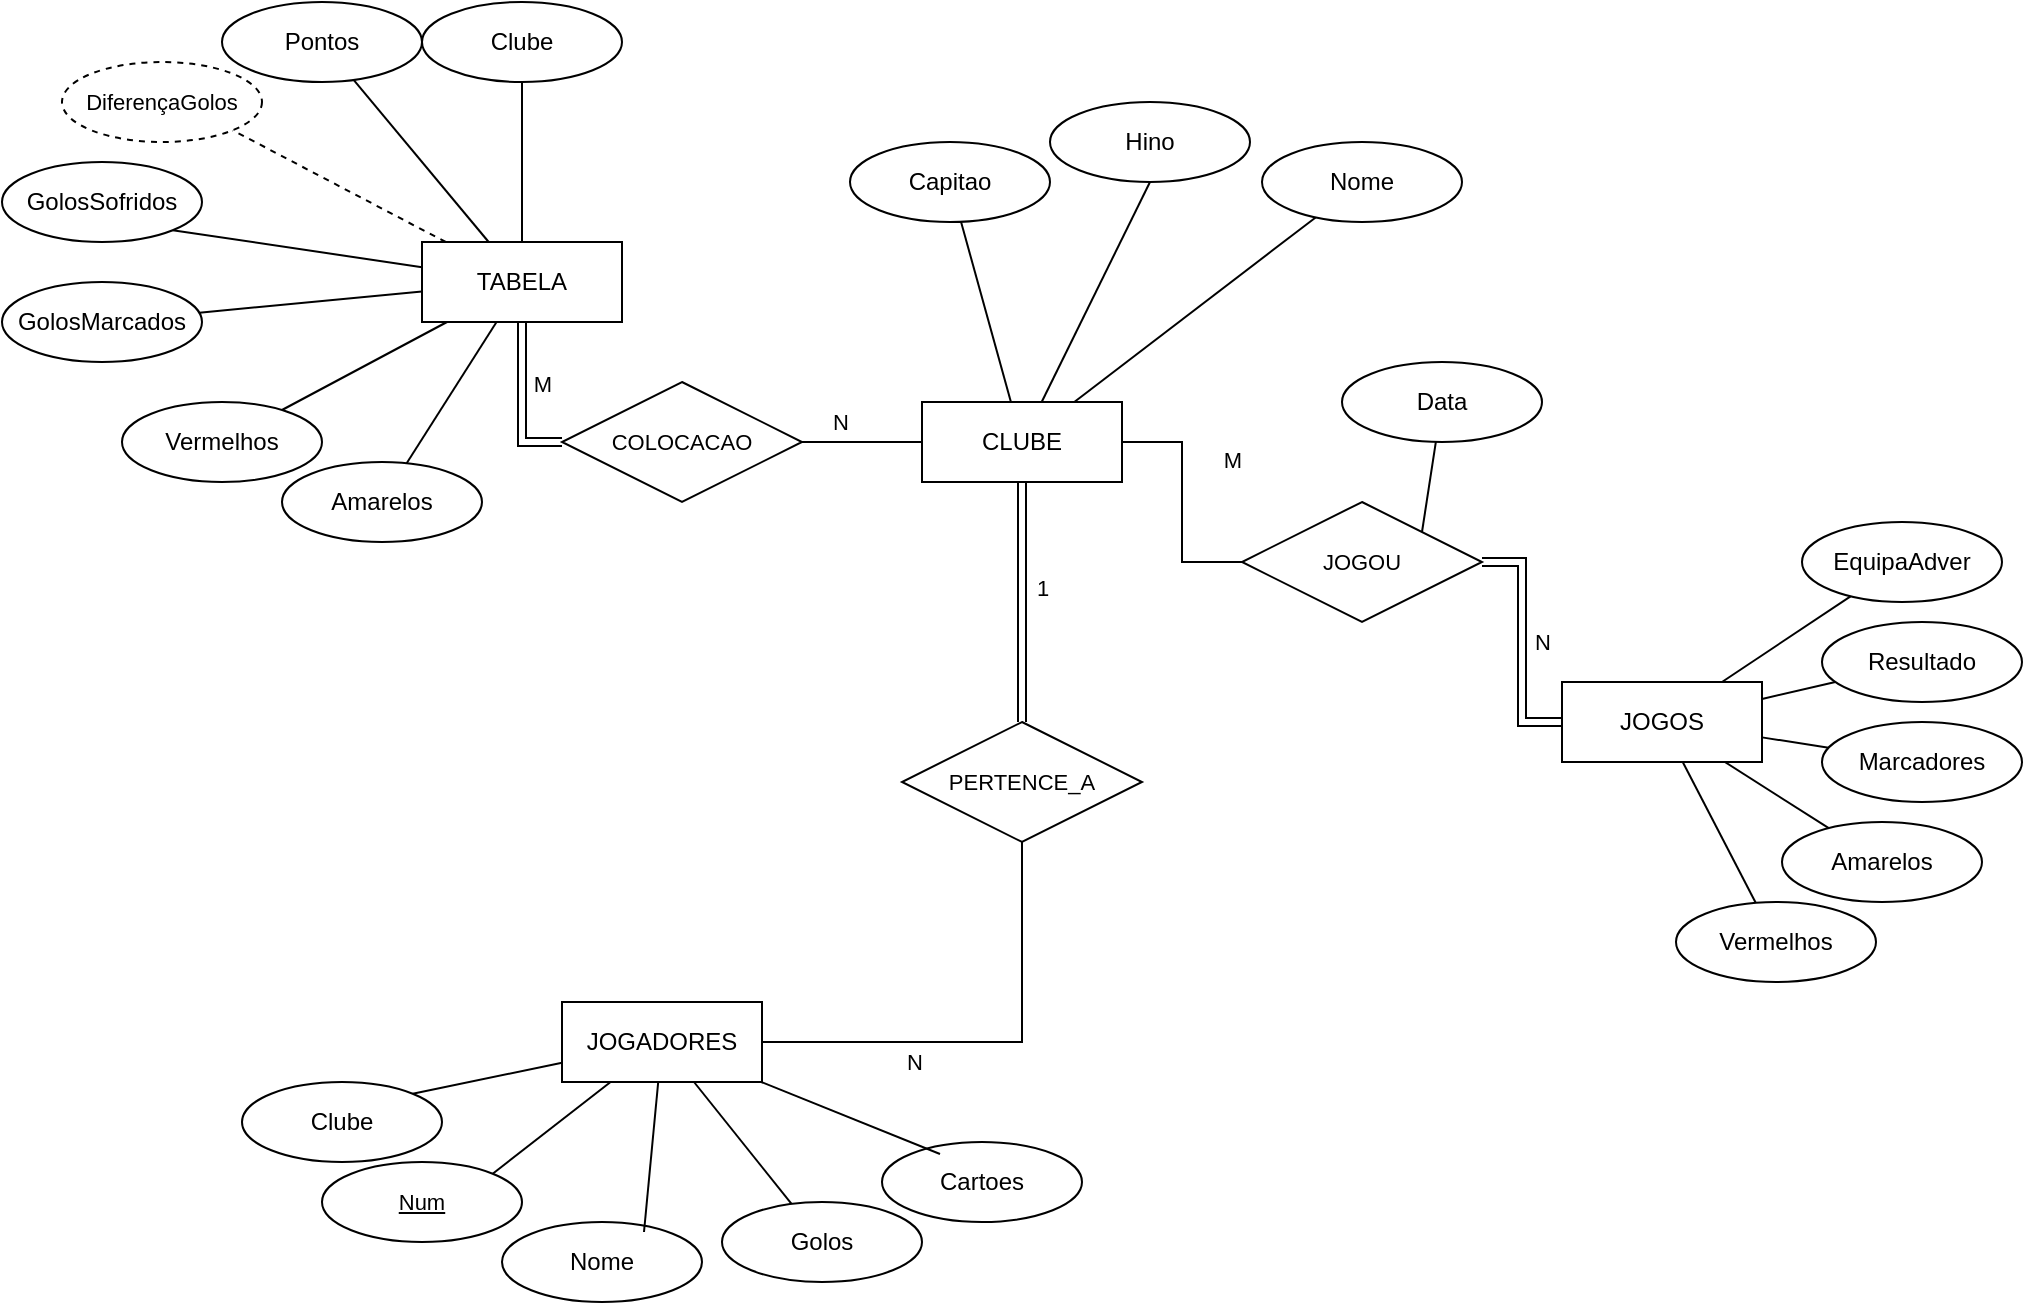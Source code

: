 <mxfile version="28.2.5">
  <diagram name="Página-1" id="o2nKE_NYRjv-4F8e_mK3">
    <mxGraphModel dx="2013" dy="755" grid="1" gridSize="10" guides="1" tooltips="1" connect="1" arrows="1" fold="1" page="1" pageScale="1" pageWidth="827" pageHeight="1169" math="0" shadow="0">
      <root>
        <mxCell id="0" />
        <mxCell id="1" parent="0" />
        <mxCell id="yfQq6Dmh8gri8vMIU5F2-6" value="" style="rounded=0;orthogonalLoop=1;jettySize=auto;html=1;endArrow=none;endFill=0;" edge="1" parent="1" source="hTD4xYwQKq1XY90gXdqR-2" target="hTD4xYwQKq1XY90gXdqR-8">
          <mxGeometry relative="1" as="geometry" />
        </mxCell>
        <mxCell id="yfQq6Dmh8gri8vMIU5F2-7" style="edgeStyle=none;shape=connector;rounded=0;orthogonalLoop=1;jettySize=auto;html=1;entryX=0.5;entryY=1;entryDx=0;entryDy=0;strokeColor=default;align=center;verticalAlign=middle;fontFamily=Helvetica;fontSize=11;fontColor=default;labelBackgroundColor=default;endArrow=none;endFill=0;" edge="1" parent="1" source="hTD4xYwQKq1XY90gXdqR-2" target="hTD4xYwQKq1XY90gXdqR-9">
          <mxGeometry relative="1" as="geometry" />
        </mxCell>
        <mxCell id="yfQq6Dmh8gri8vMIU5F2-8" style="edgeStyle=none;shape=connector;rounded=0;orthogonalLoop=1;jettySize=auto;html=1;strokeColor=default;align=center;verticalAlign=middle;fontFamily=Helvetica;fontSize=11;fontColor=default;labelBackgroundColor=default;endArrow=none;endFill=0;" edge="1" parent="1" source="hTD4xYwQKq1XY90gXdqR-2" target="hTD4xYwQKq1XY90gXdqR-7">
          <mxGeometry relative="1" as="geometry" />
        </mxCell>
        <mxCell id="yfQq6Dmh8gri8vMIU5F2-27" style="shape=link;rounded=0;orthogonalLoop=1;jettySize=auto;html=1;entryX=0.5;entryY=0;entryDx=0;entryDy=0;strokeColor=default;align=center;verticalAlign=middle;fontFamily=Helvetica;fontSize=11;fontColor=default;labelBackgroundColor=default;endArrow=none;endFill=0;edgeStyle=orthogonalEdgeStyle;" edge="1" parent="1" source="hTD4xYwQKq1XY90gXdqR-2" target="yfQq6Dmh8gri8vMIU5F2-26">
          <mxGeometry relative="1" as="geometry" />
        </mxCell>
        <mxCell id="yfQq6Dmh8gri8vMIU5F2-30" value="1" style="edgeLabel;html=1;align=center;verticalAlign=middle;resizable=0;points=[];fontFamily=Helvetica;fontSize=11;fontColor=default;labelBackgroundColor=default;" vertex="1" connectable="0" parent="yfQq6Dmh8gri8vMIU5F2-27">
          <mxGeometry x="-0.233" y="1" relative="1" as="geometry">
            <mxPoint x="9" y="7" as="offset" />
          </mxGeometry>
        </mxCell>
        <mxCell id="yfQq6Dmh8gri8vMIU5F2-34" style="edgeStyle=orthogonalEdgeStyle;shape=connector;rounded=0;orthogonalLoop=1;jettySize=auto;html=1;entryX=0;entryY=0.5;entryDx=0;entryDy=0;strokeColor=default;align=center;verticalAlign=middle;fontFamily=Helvetica;fontSize=11;fontColor=default;labelBackgroundColor=default;endArrow=none;endFill=0;" edge="1" parent="1" source="hTD4xYwQKq1XY90gXdqR-2" target="yfQq6Dmh8gri8vMIU5F2-32">
          <mxGeometry relative="1" as="geometry" />
        </mxCell>
        <mxCell id="yfQq6Dmh8gri8vMIU5F2-38" value="M" style="edgeLabel;html=1;align=center;verticalAlign=middle;resizable=0;points=[];fontFamily=Helvetica;fontSize=11;fontColor=default;labelBackgroundColor=default;" vertex="1" connectable="0" parent="yfQq6Dmh8gri8vMIU5F2-34">
          <mxGeometry x="-0.218" y="2" relative="1" as="geometry">
            <mxPoint x="23" y="-8" as="offset" />
          </mxGeometry>
        </mxCell>
        <mxCell id="yfQq6Dmh8gri8vMIU5F2-41" style="edgeStyle=orthogonalEdgeStyle;shape=connector;rounded=0;orthogonalLoop=1;jettySize=auto;html=1;entryX=1;entryY=0.5;entryDx=0;entryDy=0;strokeColor=default;align=center;verticalAlign=middle;fontFamily=Helvetica;fontSize=11;fontColor=default;labelBackgroundColor=default;endArrow=none;endFill=0;" edge="1" parent="1" source="hTD4xYwQKq1XY90gXdqR-2" target="yfQq6Dmh8gri8vMIU5F2-39">
          <mxGeometry relative="1" as="geometry" />
        </mxCell>
        <mxCell id="yfQq6Dmh8gri8vMIU5F2-42" value="N" style="edgeLabel;html=1;align=center;verticalAlign=middle;resizable=0;points=[];fontFamily=Helvetica;fontSize=11;fontColor=default;labelBackgroundColor=default;" vertex="1" connectable="0" parent="yfQq6Dmh8gri8vMIU5F2-41">
          <mxGeometry relative="1" as="geometry">
            <mxPoint x="-11" y="-10" as="offset" />
          </mxGeometry>
        </mxCell>
        <mxCell id="hTD4xYwQKq1XY90gXdqR-2" value="CLUBE" style="whiteSpace=wrap;html=1;align=center;" parent="1" vertex="1">
          <mxGeometry x="350" y="220" width="100" height="40" as="geometry" />
        </mxCell>
        <mxCell id="yfQq6Dmh8gri8vMIU5F2-9" style="edgeStyle=none;shape=connector;rounded=0;orthogonalLoop=1;jettySize=auto;html=1;strokeColor=default;align=center;verticalAlign=middle;fontFamily=Helvetica;fontSize=11;fontColor=default;labelBackgroundColor=default;endArrow=none;endFill=0;" edge="1" parent="1" source="hTD4xYwQKq1XY90gXdqR-3" target="hTD4xYwQKq1XY90gXdqR-17">
          <mxGeometry relative="1" as="geometry" />
        </mxCell>
        <mxCell id="yfQq6Dmh8gri8vMIU5F2-11" style="edgeStyle=none;shape=connector;rounded=0;orthogonalLoop=1;jettySize=auto;html=1;strokeColor=default;align=center;verticalAlign=middle;fontFamily=Helvetica;fontSize=11;fontColor=default;labelBackgroundColor=default;endArrow=none;endFill=0;" edge="1" parent="1" source="hTD4xYwQKq1XY90gXdqR-3" target="hTD4xYwQKq1XY90gXdqR-18">
          <mxGeometry relative="1" as="geometry" />
        </mxCell>
        <mxCell id="yfQq6Dmh8gri8vMIU5F2-12" style="edgeStyle=none;shape=connector;rounded=0;orthogonalLoop=1;jettySize=auto;html=1;strokeColor=default;align=center;verticalAlign=middle;fontFamily=Helvetica;fontSize=11;fontColor=default;labelBackgroundColor=default;endArrow=none;endFill=0;" edge="1" parent="1" source="hTD4xYwQKq1XY90gXdqR-3" target="hTD4xYwQKq1XY90gXdqR-20">
          <mxGeometry relative="1" as="geometry" />
        </mxCell>
        <mxCell id="yfQq6Dmh8gri8vMIU5F2-13" style="edgeStyle=none;shape=connector;rounded=0;orthogonalLoop=1;jettySize=auto;html=1;strokeColor=default;align=center;verticalAlign=middle;fontFamily=Helvetica;fontSize=11;fontColor=default;labelBackgroundColor=default;endArrow=none;endFill=0;" edge="1" parent="1" source="hTD4xYwQKq1XY90gXdqR-3" target="hTD4xYwQKq1XY90gXdqR-21">
          <mxGeometry relative="1" as="geometry" />
        </mxCell>
        <mxCell id="yfQq6Dmh8gri8vMIU5F2-14" style="edgeStyle=none;shape=connector;rounded=0;orthogonalLoop=1;jettySize=auto;html=1;strokeColor=default;align=center;verticalAlign=middle;fontFamily=Helvetica;fontSize=11;fontColor=default;labelBackgroundColor=default;endArrow=none;endFill=0;" edge="1" parent="1" source="hTD4xYwQKq1XY90gXdqR-3" target="hTD4xYwQKq1XY90gXdqR-22">
          <mxGeometry relative="1" as="geometry" />
        </mxCell>
        <mxCell id="hTD4xYwQKq1XY90gXdqR-3" value="JOGOS" style="whiteSpace=wrap;html=1;align=center;" parent="1" vertex="1">
          <mxGeometry x="670" y="360" width="100" height="40" as="geometry" />
        </mxCell>
        <mxCell id="yfQq6Dmh8gri8vMIU5F2-16" style="edgeStyle=none;shape=connector;rounded=0;orthogonalLoop=1;jettySize=auto;html=1;strokeColor=default;align=center;verticalAlign=middle;fontFamily=Helvetica;fontSize=11;fontColor=default;labelBackgroundColor=default;endArrow=none;endFill=0;" edge="1" parent="1" source="hTD4xYwQKq1XY90gXdqR-4" target="hTD4xYwQKq1XY90gXdqR-13">
          <mxGeometry relative="1" as="geometry" />
        </mxCell>
        <mxCell id="yfQq6Dmh8gri8vMIU5F2-19" style="edgeStyle=none;shape=connector;rounded=0;orthogonalLoop=1;jettySize=auto;html=1;entryX=1;entryY=0;entryDx=0;entryDy=0;strokeColor=default;align=center;verticalAlign=middle;fontFamily=Helvetica;fontSize=11;fontColor=default;labelBackgroundColor=default;endArrow=none;endFill=0;" edge="1" parent="1" source="hTD4xYwQKq1XY90gXdqR-4" target="hTD4xYwQKq1XY90gXdqR-10">
          <mxGeometry relative="1" as="geometry" />
        </mxCell>
        <mxCell id="yfQq6Dmh8gri8vMIU5F2-28" style="edgeStyle=orthogonalEdgeStyle;shape=connector;rounded=0;orthogonalLoop=1;jettySize=auto;html=1;entryX=0.5;entryY=1;entryDx=0;entryDy=0;strokeColor=default;align=center;verticalAlign=middle;fontFamily=Helvetica;fontSize=11;fontColor=default;labelBackgroundColor=default;endArrow=none;endFill=0;" edge="1" parent="1" source="hTD4xYwQKq1XY90gXdqR-4" target="yfQq6Dmh8gri8vMIU5F2-26">
          <mxGeometry relative="1" as="geometry" />
        </mxCell>
        <mxCell id="yfQq6Dmh8gri8vMIU5F2-29" value="N" style="edgeLabel;html=1;align=center;verticalAlign=middle;resizable=0;points=[];fontFamily=Helvetica;fontSize=11;fontColor=default;labelBackgroundColor=default;" vertex="1" connectable="0" parent="yfQq6Dmh8gri8vMIU5F2-28">
          <mxGeometry x="-0.273" y="-1" relative="1" as="geometry">
            <mxPoint x="-8" y="9" as="offset" />
          </mxGeometry>
        </mxCell>
        <mxCell id="yfQq6Dmh8gri8vMIU5F2-47" style="shape=connector;rounded=0;orthogonalLoop=1;jettySize=auto;html=1;entryX=1;entryY=0;entryDx=0;entryDy=0;strokeColor=default;align=center;verticalAlign=middle;fontFamily=Helvetica;fontSize=11;fontColor=default;labelBackgroundColor=default;endArrow=none;endFill=0;" edge="1" parent="1" source="hTD4xYwQKq1XY90gXdqR-4" target="yfQq6Dmh8gri8vMIU5F2-46">
          <mxGeometry relative="1" as="geometry" />
        </mxCell>
        <mxCell id="hTD4xYwQKq1XY90gXdqR-4" value="JOGADORES" style="whiteSpace=wrap;html=1;align=center;" parent="1" vertex="1">
          <mxGeometry x="170" y="520" width="100" height="40" as="geometry" />
        </mxCell>
        <mxCell id="yfQq6Dmh8gri8vMIU5F2-20" style="edgeStyle=none;shape=connector;rounded=0;orthogonalLoop=1;jettySize=auto;html=1;strokeColor=default;align=center;verticalAlign=middle;fontFamily=Helvetica;fontSize=11;fontColor=default;labelBackgroundColor=default;endArrow=none;endFill=0;" edge="1" parent="1" source="hTD4xYwQKq1XY90gXdqR-5" target="yfQq6Dmh8gri8vMIU5F2-1">
          <mxGeometry relative="1" as="geometry" />
        </mxCell>
        <mxCell id="yfQq6Dmh8gri8vMIU5F2-21" style="edgeStyle=none;shape=connector;rounded=0;orthogonalLoop=1;jettySize=auto;html=1;strokeColor=default;align=center;verticalAlign=middle;fontFamily=Helvetica;fontSize=11;fontColor=default;labelBackgroundColor=default;endArrow=none;endFill=0;" edge="1" parent="1" source="hTD4xYwQKq1XY90gXdqR-5" target="yfQq6Dmh8gri8vMIU5F2-5">
          <mxGeometry relative="1" as="geometry" />
        </mxCell>
        <mxCell id="yfQq6Dmh8gri8vMIU5F2-23" style="edgeStyle=none;shape=connector;rounded=0;orthogonalLoop=1;jettySize=auto;html=1;strokeColor=default;align=center;verticalAlign=middle;fontFamily=Helvetica;fontSize=11;fontColor=default;labelBackgroundColor=default;endArrow=none;endFill=0;" edge="1" parent="1" source="hTD4xYwQKq1XY90gXdqR-5" target="yfQq6Dmh8gri8vMIU5F2-4">
          <mxGeometry relative="1" as="geometry" />
        </mxCell>
        <mxCell id="yfQq6Dmh8gri8vMIU5F2-24" style="edgeStyle=none;shape=connector;rounded=0;orthogonalLoop=1;jettySize=auto;html=1;strokeColor=default;align=center;verticalAlign=middle;fontFamily=Helvetica;fontSize=11;fontColor=default;labelBackgroundColor=default;endArrow=none;endFill=0;" edge="1" parent="1" source="hTD4xYwQKq1XY90gXdqR-5" target="yfQq6Dmh8gri8vMIU5F2-3">
          <mxGeometry relative="1" as="geometry" />
        </mxCell>
        <mxCell id="yfQq6Dmh8gri8vMIU5F2-40" style="edgeStyle=orthogonalEdgeStyle;shape=link;rounded=0;orthogonalLoop=1;jettySize=auto;html=1;entryX=0;entryY=0.5;entryDx=0;entryDy=0;strokeColor=default;align=center;verticalAlign=middle;fontFamily=Helvetica;fontSize=11;fontColor=default;labelBackgroundColor=default;endArrow=none;endFill=0;" edge="1" parent="1" source="hTD4xYwQKq1XY90gXdqR-5" target="yfQq6Dmh8gri8vMIU5F2-39">
          <mxGeometry relative="1" as="geometry" />
        </mxCell>
        <mxCell id="yfQq6Dmh8gri8vMIU5F2-45" value="M" style="edgeLabel;html=1;align=center;verticalAlign=middle;resizable=0;points=[];fontFamily=Helvetica;fontSize=11;fontColor=default;labelBackgroundColor=default;" vertex="1" connectable="0" parent="yfQq6Dmh8gri8vMIU5F2-40">
          <mxGeometry x="-0.364" y="1" relative="1" as="geometry">
            <mxPoint x="9" y="5" as="offset" />
          </mxGeometry>
        </mxCell>
        <mxCell id="yfQq6Dmh8gri8vMIU5F2-49" style="shape=connector;rounded=0;orthogonalLoop=1;jettySize=auto;html=1;entryX=1;entryY=1;entryDx=0;entryDy=0;strokeColor=default;align=center;verticalAlign=middle;fontFamily=Helvetica;fontSize=11;fontColor=default;labelBackgroundColor=default;endArrow=none;endFill=0;dashed=1;" edge="1" parent="1" source="hTD4xYwQKq1XY90gXdqR-5" target="yfQq6Dmh8gri8vMIU5F2-48">
          <mxGeometry relative="1" as="geometry" />
        </mxCell>
        <mxCell id="yfQq6Dmh8gri8vMIU5F2-52" style="shape=connector;rounded=0;orthogonalLoop=1;jettySize=auto;html=1;strokeColor=default;align=center;verticalAlign=middle;fontFamily=Helvetica;fontSize=11;fontColor=default;labelBackgroundColor=default;endArrow=none;endFill=0;" edge="1" parent="1" source="hTD4xYwQKq1XY90gXdqR-5" target="yfQq6Dmh8gri8vMIU5F2-51">
          <mxGeometry relative="1" as="geometry" />
        </mxCell>
        <mxCell id="yfQq6Dmh8gri8vMIU5F2-53" style="edgeStyle=none;shape=connector;rounded=0;orthogonalLoop=1;jettySize=auto;html=1;entryX=1;entryY=1;entryDx=0;entryDy=0;strokeColor=default;align=center;verticalAlign=middle;fontFamily=Helvetica;fontSize=11;fontColor=default;labelBackgroundColor=default;endArrow=none;endFill=0;" edge="1" parent="1" source="hTD4xYwQKq1XY90gXdqR-5" target="yfQq6Dmh8gri8vMIU5F2-50">
          <mxGeometry relative="1" as="geometry" />
        </mxCell>
        <mxCell id="hTD4xYwQKq1XY90gXdqR-5" value="TABELA" style="whiteSpace=wrap;html=1;align=center;" parent="1" vertex="1">
          <mxGeometry x="100" y="140" width="100" height="40" as="geometry" />
        </mxCell>
        <mxCell id="hTD4xYwQKq1XY90gXdqR-7" value="Nome" style="ellipse;whiteSpace=wrap;html=1;align=center;" parent="1" vertex="1">
          <mxGeometry x="520" y="90" width="100" height="40" as="geometry" />
        </mxCell>
        <mxCell id="hTD4xYwQKq1XY90gXdqR-8" value="Capitao" style="ellipse;whiteSpace=wrap;html=1;align=center;" parent="1" vertex="1">
          <mxGeometry x="314" y="90" width="100" height="40" as="geometry" />
        </mxCell>
        <mxCell id="hTD4xYwQKq1XY90gXdqR-9" value="Hino" style="ellipse;whiteSpace=wrap;html=1;align=center;" parent="1" vertex="1">
          <mxGeometry x="414" y="70" width="100" height="40" as="geometry" />
        </mxCell>
        <mxCell id="hTD4xYwQKq1XY90gXdqR-10" value="Clube" style="ellipse;whiteSpace=wrap;html=1;align=center;" parent="1" vertex="1">
          <mxGeometry x="10" y="560" width="100" height="40" as="geometry" />
        </mxCell>
        <mxCell id="hTD4xYwQKq1XY90gXdqR-12" value="Nome" style="ellipse;whiteSpace=wrap;html=1;align=center;" parent="1" vertex="1">
          <mxGeometry x="140" y="630" width="100" height="40" as="geometry" />
        </mxCell>
        <mxCell id="hTD4xYwQKq1XY90gXdqR-13" value="Golos" style="ellipse;whiteSpace=wrap;html=1;align=center;" parent="1" vertex="1">
          <mxGeometry x="250" y="620" width="100" height="40" as="geometry" />
        </mxCell>
        <mxCell id="hTD4xYwQKq1XY90gXdqR-15" value="Cartoes" style="ellipse;whiteSpace=wrap;html=1;align=center;" parent="1" vertex="1">
          <mxGeometry x="330" y="590" width="100" height="40" as="geometry" />
        </mxCell>
        <mxCell id="hTD4xYwQKq1XY90gXdqR-17" value="EquipaAdver" style="ellipse;whiteSpace=wrap;html=1;align=center;" parent="1" vertex="1">
          <mxGeometry x="790" y="280" width="100" height="40" as="geometry" />
        </mxCell>
        <mxCell id="hTD4xYwQKq1XY90gXdqR-18" value="Resultado" style="ellipse;whiteSpace=wrap;html=1;align=center;" parent="1" vertex="1">
          <mxGeometry x="800" y="330" width="100" height="40" as="geometry" />
        </mxCell>
        <mxCell id="hTD4xYwQKq1XY90gXdqR-20" value="Marcadores" style="ellipse;whiteSpace=wrap;html=1;align=center;" parent="1" vertex="1">
          <mxGeometry x="800" y="380" width="100" height="40" as="geometry" />
        </mxCell>
        <mxCell id="hTD4xYwQKq1XY90gXdqR-21" value="Amarelos" style="ellipse;whiteSpace=wrap;html=1;align=center;" parent="1" vertex="1">
          <mxGeometry x="780" y="430" width="100" height="40" as="geometry" />
        </mxCell>
        <mxCell id="hTD4xYwQKq1XY90gXdqR-22" value="Vermelhos" style="ellipse;whiteSpace=wrap;html=1;align=center;" parent="1" vertex="1">
          <mxGeometry x="727" y="470" width="100" height="40" as="geometry" />
        </mxCell>
        <mxCell id="yfQq6Dmh8gri8vMIU5F2-1" value="Pontos" style="ellipse;whiteSpace=wrap;html=1;align=center;" vertex="1" parent="1">
          <mxGeometry y="20" width="100" height="40" as="geometry" />
        </mxCell>
        <mxCell id="yfQq6Dmh8gri8vMIU5F2-3" value="Amarelos" style="ellipse;whiteSpace=wrap;html=1;align=center;" vertex="1" parent="1">
          <mxGeometry x="30" y="250" width="100" height="40" as="geometry" />
        </mxCell>
        <mxCell id="yfQq6Dmh8gri8vMIU5F2-4" value="Vermelhos" style="ellipse;whiteSpace=wrap;html=1;align=center;" vertex="1" parent="1">
          <mxGeometry x="-50" y="220" width="100" height="40" as="geometry" />
        </mxCell>
        <mxCell id="yfQq6Dmh8gri8vMIU5F2-5" value="Clube" style="ellipse;whiteSpace=wrap;html=1;align=center;" vertex="1" parent="1">
          <mxGeometry x="100" y="20" width="100" height="40" as="geometry" />
        </mxCell>
        <mxCell id="yfQq6Dmh8gri8vMIU5F2-10" style="edgeStyle=none;shape=connector;rounded=0;orthogonalLoop=1;jettySize=auto;html=1;exitX=0.75;exitY=1;exitDx=0;exitDy=0;strokeColor=default;align=center;verticalAlign=middle;fontFamily=Helvetica;fontSize=11;fontColor=default;labelBackgroundColor=default;endArrow=none;endFill=0;" edge="1" parent="1" source="hTD4xYwQKq1XY90gXdqR-3" target="hTD4xYwQKq1XY90gXdqR-3">
          <mxGeometry relative="1" as="geometry" />
        </mxCell>
        <mxCell id="yfQq6Dmh8gri8vMIU5F2-15" style="edgeStyle=none;shape=connector;rounded=0;orthogonalLoop=1;jettySize=auto;html=1;entryX=0.29;entryY=0.15;entryDx=0;entryDy=0;entryPerimeter=0;strokeColor=default;align=center;verticalAlign=middle;fontFamily=Helvetica;fontSize=11;fontColor=default;labelBackgroundColor=default;endArrow=none;endFill=0;" edge="1" parent="1" source="hTD4xYwQKq1XY90gXdqR-4" target="hTD4xYwQKq1XY90gXdqR-15">
          <mxGeometry relative="1" as="geometry" />
        </mxCell>
        <mxCell id="yfQq6Dmh8gri8vMIU5F2-17" style="edgeStyle=none;shape=connector;rounded=0;orthogonalLoop=1;jettySize=auto;html=1;entryX=0.71;entryY=0.125;entryDx=0;entryDy=0;entryPerimeter=0;strokeColor=default;align=center;verticalAlign=middle;fontFamily=Helvetica;fontSize=11;fontColor=default;labelBackgroundColor=default;endArrow=none;endFill=0;" edge="1" parent="1" source="hTD4xYwQKq1XY90gXdqR-4" target="hTD4xYwQKq1XY90gXdqR-12">
          <mxGeometry relative="1" as="geometry" />
        </mxCell>
        <mxCell id="yfQq6Dmh8gri8vMIU5F2-26" value="PERTENCE_A" style="shape=rhombus;perimeter=rhombusPerimeter;whiteSpace=wrap;html=1;align=center;fontFamily=Helvetica;fontSize=11;fontColor=default;labelBackgroundColor=default;" vertex="1" parent="1">
          <mxGeometry x="340" y="380" width="120" height="60" as="geometry" />
        </mxCell>
        <mxCell id="yfQq6Dmh8gri8vMIU5F2-33" style="edgeStyle=orthogonalEdgeStyle;shape=link;rounded=0;orthogonalLoop=1;jettySize=auto;html=1;entryX=0;entryY=0.5;entryDx=0;entryDy=0;strokeColor=default;align=center;verticalAlign=middle;fontFamily=Helvetica;fontSize=11;fontColor=default;labelBackgroundColor=default;endArrow=none;endFill=0;" edge="1" parent="1" source="yfQq6Dmh8gri8vMIU5F2-32" target="hTD4xYwQKq1XY90gXdqR-3">
          <mxGeometry relative="1" as="geometry" />
        </mxCell>
        <mxCell id="yfQq6Dmh8gri8vMIU5F2-37" value="N" style="edgeLabel;html=1;align=center;verticalAlign=middle;resizable=0;points=[];fontFamily=Helvetica;fontSize=11;fontColor=default;labelBackgroundColor=default;" vertex="1" connectable="0" parent="yfQq6Dmh8gri8vMIU5F2-33">
          <mxGeometry x="0.067" y="2" relative="1" as="geometry">
            <mxPoint x="8" y="-4" as="offset" />
          </mxGeometry>
        </mxCell>
        <mxCell id="yfQq6Dmh8gri8vMIU5F2-32" value="JOGOU" style="shape=rhombus;perimeter=rhombusPerimeter;whiteSpace=wrap;html=1;align=center;fontFamily=Helvetica;fontSize=11;fontColor=default;labelBackgroundColor=default;" vertex="1" parent="1">
          <mxGeometry x="510" y="270" width="120" height="60" as="geometry" />
        </mxCell>
        <mxCell id="yfQq6Dmh8gri8vMIU5F2-36" style="shape=connector;rounded=0;orthogonalLoop=1;jettySize=auto;html=1;entryX=1;entryY=0;entryDx=0;entryDy=0;strokeColor=default;align=center;verticalAlign=middle;fontFamily=Helvetica;fontSize=11;fontColor=default;labelBackgroundColor=default;endArrow=none;endFill=0;" edge="1" parent="1" source="yfQq6Dmh8gri8vMIU5F2-35" target="yfQq6Dmh8gri8vMIU5F2-32">
          <mxGeometry relative="1" as="geometry" />
        </mxCell>
        <mxCell id="yfQq6Dmh8gri8vMIU5F2-35" value="Data" style="ellipse;whiteSpace=wrap;html=1;align=center;" vertex="1" parent="1">
          <mxGeometry x="560" y="200" width="100" height="40" as="geometry" />
        </mxCell>
        <mxCell id="yfQq6Dmh8gri8vMIU5F2-39" value="COLOCACAO" style="shape=rhombus;perimeter=rhombusPerimeter;whiteSpace=wrap;html=1;align=center;fontFamily=Helvetica;fontSize=11;fontColor=default;labelBackgroundColor=default;" vertex="1" parent="1">
          <mxGeometry x="170" y="210" width="120" height="60" as="geometry" />
        </mxCell>
        <mxCell id="yfQq6Dmh8gri8vMIU5F2-46" value="Num" style="ellipse;whiteSpace=wrap;html=1;align=center;fontStyle=4;fontFamily=Helvetica;fontSize=11;fontColor=default;labelBackgroundColor=default;" vertex="1" parent="1">
          <mxGeometry x="50" y="600" width="100" height="40" as="geometry" />
        </mxCell>
        <mxCell id="yfQq6Dmh8gri8vMIU5F2-48" value="DiferençaGolos" style="ellipse;whiteSpace=wrap;html=1;align=center;dashed=1;fontFamily=Helvetica;fontSize=11;fontColor=default;labelBackgroundColor=default;" vertex="1" parent="1">
          <mxGeometry x="-80" y="50" width="100" height="40" as="geometry" />
        </mxCell>
        <mxCell id="yfQq6Dmh8gri8vMIU5F2-50" value="GolosSofridos" style="ellipse;whiteSpace=wrap;html=1;align=center;" vertex="1" parent="1">
          <mxGeometry x="-110" y="100" width="100" height="40" as="geometry" />
        </mxCell>
        <mxCell id="yfQq6Dmh8gri8vMIU5F2-51" value="GolosMarcados" style="ellipse;whiteSpace=wrap;html=1;align=center;" vertex="1" parent="1">
          <mxGeometry x="-110" y="160" width="100" height="40" as="geometry" />
        </mxCell>
      </root>
    </mxGraphModel>
  </diagram>
</mxfile>
